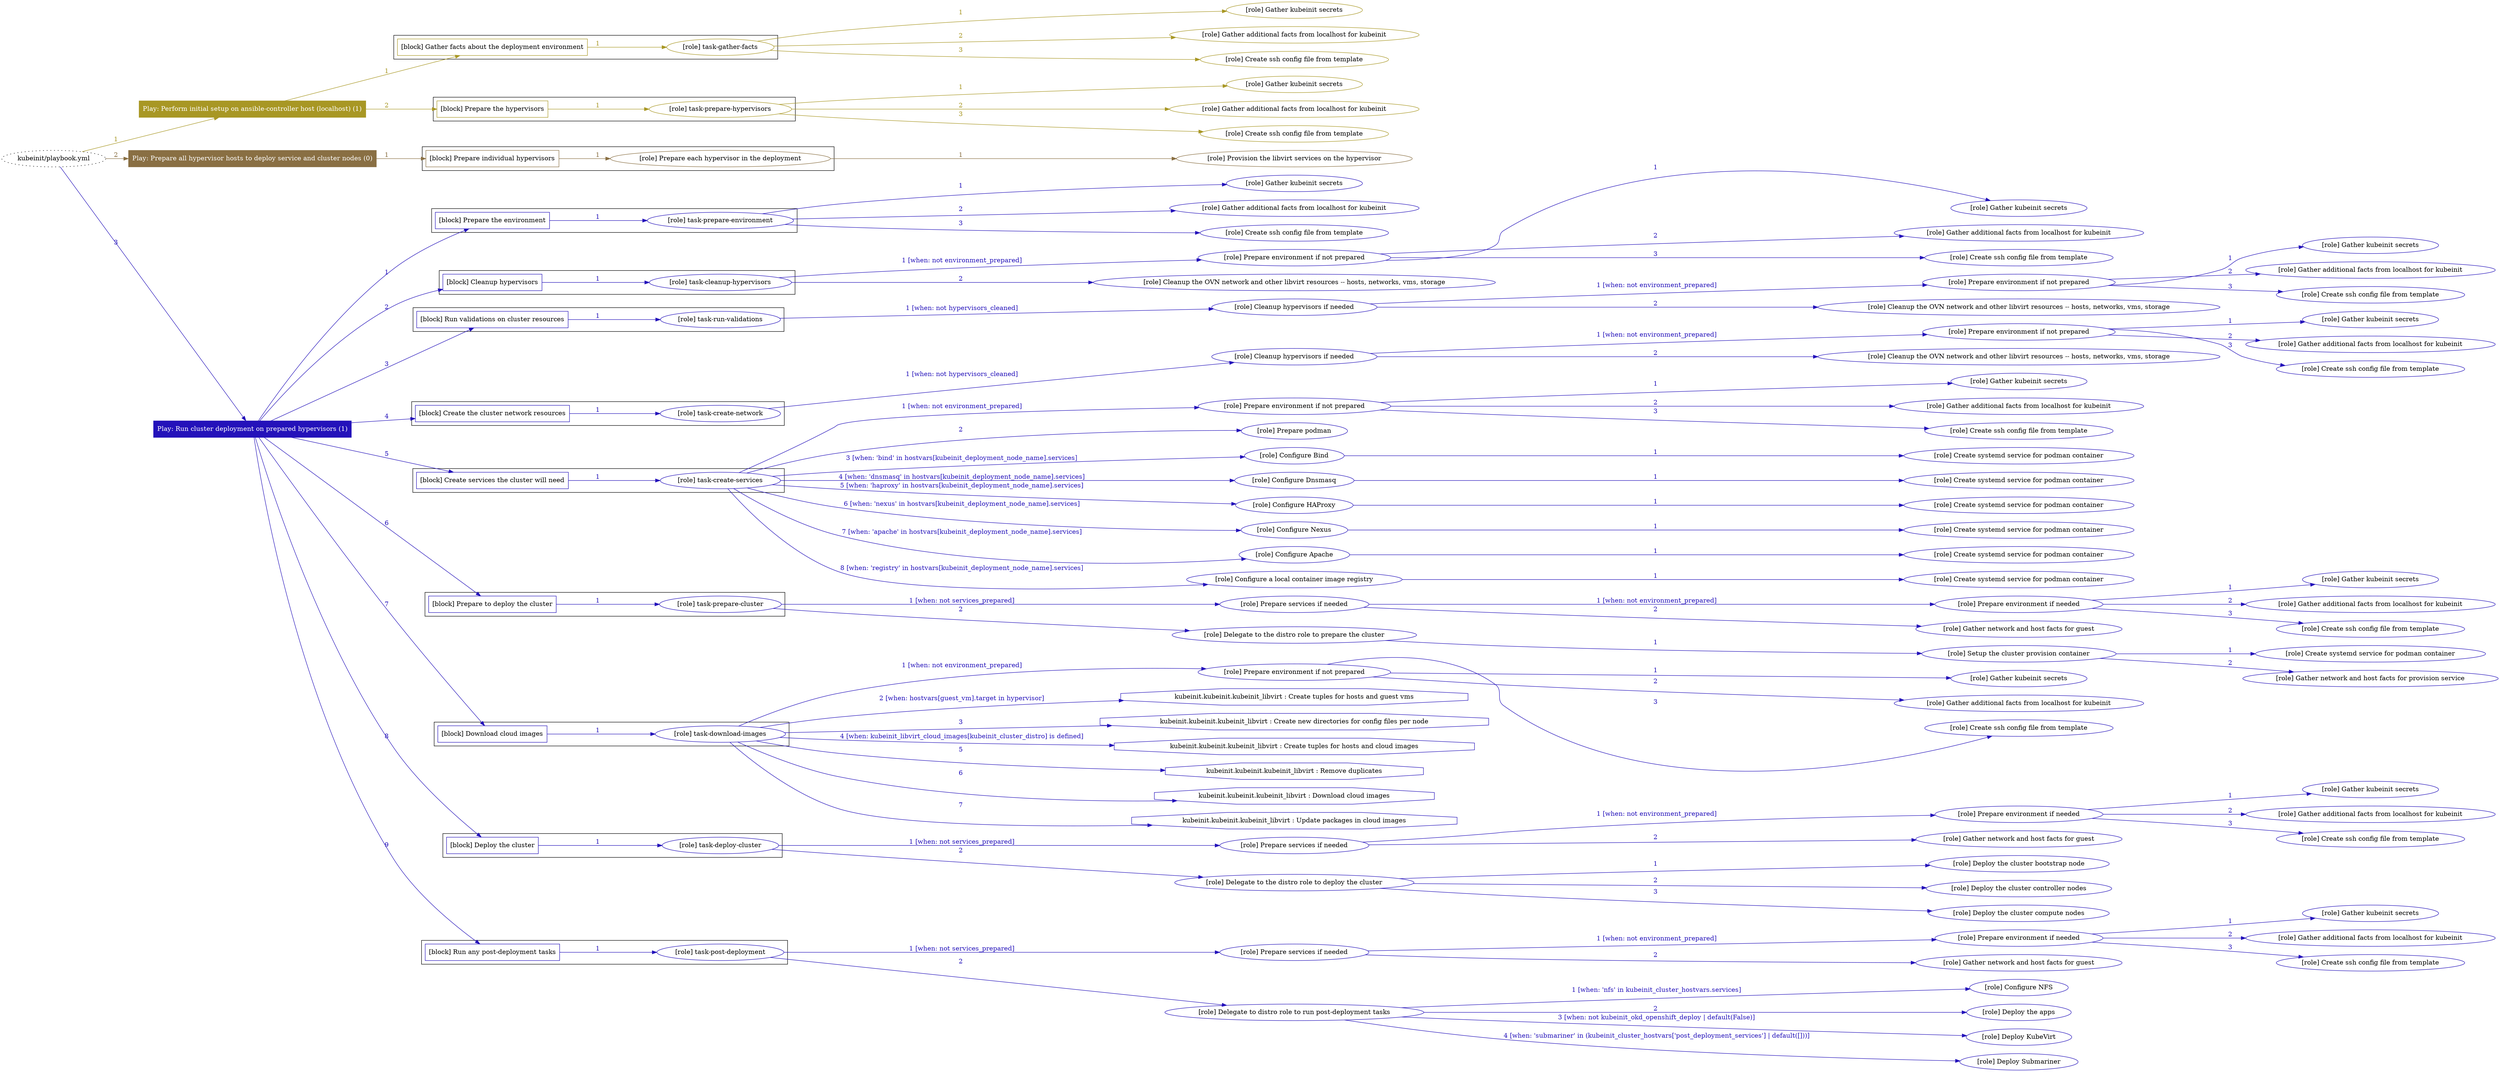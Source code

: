 digraph {
	graph [concentrate=true ordering=in rankdir=LR ratio=fill]
	edge [esep=5 sep=10]
	"kubeinit/playbook.yml" [id=root_node style=dotted]
	play_117b6f13 [label="Play: Perform initial setup on ansible-controller host (localhost) (1)" color="#a89724" fontcolor="#ffffff" id=play_117b6f13 shape=box style=filled tooltip=localhost]
	"kubeinit/playbook.yml" -> play_117b6f13 [label="1 " color="#a89724" fontcolor="#a89724" id=edge_59e1c394 labeltooltip="1 " tooltip="1 "]
	subgraph "Gather kubeinit secrets" {
		role_72a4abe7 [label="[role] Gather kubeinit secrets" color="#a89724" id=role_72a4abe7 tooltip="Gather kubeinit secrets"]
	}
	subgraph "Gather additional facts from localhost for kubeinit" {
		role_0eef8d49 [label="[role] Gather additional facts from localhost for kubeinit" color="#a89724" id=role_0eef8d49 tooltip="Gather additional facts from localhost for kubeinit"]
	}
	subgraph "Create ssh config file from template" {
		role_c3a08945 [label="[role] Create ssh config file from template" color="#a89724" id=role_c3a08945 tooltip="Create ssh config file from template"]
	}
	subgraph "task-gather-facts" {
		role_193ed8f2 [label="[role] task-gather-facts" color="#a89724" id=role_193ed8f2 tooltip="task-gather-facts"]
		role_193ed8f2 -> role_72a4abe7 [label="1 " color="#a89724" fontcolor="#a89724" id=edge_52cf3c32 labeltooltip="1 " tooltip="1 "]
		role_193ed8f2 -> role_0eef8d49 [label="2 " color="#a89724" fontcolor="#a89724" id=edge_12f76389 labeltooltip="2 " tooltip="2 "]
		role_193ed8f2 -> role_c3a08945 [label="3 " color="#a89724" fontcolor="#a89724" id=edge_5d4c7b8d labeltooltip="3 " tooltip="3 "]
	}
	subgraph "Gather kubeinit secrets" {
		role_9b9547d0 [label="[role] Gather kubeinit secrets" color="#a89724" id=role_9b9547d0 tooltip="Gather kubeinit secrets"]
	}
	subgraph "Gather additional facts from localhost for kubeinit" {
		role_36001c9a [label="[role] Gather additional facts from localhost for kubeinit" color="#a89724" id=role_36001c9a tooltip="Gather additional facts from localhost for kubeinit"]
	}
	subgraph "Create ssh config file from template" {
		role_9c882b5c [label="[role] Create ssh config file from template" color="#a89724" id=role_9c882b5c tooltip="Create ssh config file from template"]
	}
	subgraph "task-prepare-hypervisors" {
		role_e86129c0 [label="[role] task-prepare-hypervisors" color="#a89724" id=role_e86129c0 tooltip="task-prepare-hypervisors"]
		role_e86129c0 -> role_9b9547d0 [label="1 " color="#a89724" fontcolor="#a89724" id=edge_fcffecdb labeltooltip="1 " tooltip="1 "]
		role_e86129c0 -> role_36001c9a [label="2 " color="#a89724" fontcolor="#a89724" id=edge_c96a6131 labeltooltip="2 " tooltip="2 "]
		role_e86129c0 -> role_9c882b5c [label="3 " color="#a89724" fontcolor="#a89724" id=edge_e2cb5fb5 labeltooltip="3 " tooltip="3 "]
	}
	subgraph "Play: Perform initial setup on ansible-controller host (localhost) (1)" {
		play_117b6f13 -> block_77ba53a0 [label=1 color="#a89724" fontcolor="#a89724" id=edge_96709bbe labeltooltip=1 tooltip=1]
		subgraph cluster_block_77ba53a0 {
			block_77ba53a0 [label="[block] Gather facts about the deployment environment" color="#a89724" id=block_77ba53a0 labeltooltip="Gather facts about the deployment environment" shape=box tooltip="Gather facts about the deployment environment"]
			block_77ba53a0 -> role_193ed8f2 [label="1 " color="#a89724" fontcolor="#a89724" id=edge_75362a6e labeltooltip="1 " tooltip="1 "]
		}
		play_117b6f13 -> block_d6a33915 [label=2 color="#a89724" fontcolor="#a89724" id=edge_c1206c28 labeltooltip=2 tooltip=2]
		subgraph cluster_block_d6a33915 {
			block_d6a33915 [label="[block] Prepare the hypervisors" color="#a89724" id=block_d6a33915 labeltooltip="Prepare the hypervisors" shape=box tooltip="Prepare the hypervisors"]
			block_d6a33915 -> role_e86129c0 [label="1 " color="#a89724" fontcolor="#a89724" id=edge_196ae481 labeltooltip="1 " tooltip="1 "]
		}
	}
	play_188a83be [label="Play: Prepare all hypervisor hosts to deploy service and cluster nodes (0)" color="#896f43" fontcolor="#ffffff" id=play_188a83be shape=box style=filled tooltip="Play: Prepare all hypervisor hosts to deploy service and cluster nodes (0)"]
	"kubeinit/playbook.yml" -> play_188a83be [label="2 " color="#896f43" fontcolor="#896f43" id=edge_c5820b79 labeltooltip="2 " tooltip="2 "]
	subgraph "Provision the libvirt services on the hypervisor" {
		role_7bfc62ef [label="[role] Provision the libvirt services on the hypervisor" color="#896f43" id=role_7bfc62ef tooltip="Provision the libvirt services on the hypervisor"]
	}
	subgraph "Prepare each hypervisor in the deployment" {
		role_f28d3957 [label="[role] Prepare each hypervisor in the deployment" color="#896f43" id=role_f28d3957 tooltip="Prepare each hypervisor in the deployment"]
		role_f28d3957 -> role_7bfc62ef [label="1 " color="#896f43" fontcolor="#896f43" id=edge_9a94aa93 labeltooltip="1 " tooltip="1 "]
	}
	subgraph "Play: Prepare all hypervisor hosts to deploy service and cluster nodes (0)" {
		play_188a83be -> block_4aba0f6a [label=1 color="#896f43" fontcolor="#896f43" id=edge_c3f05b84 labeltooltip=1 tooltip=1]
		subgraph cluster_block_4aba0f6a {
			block_4aba0f6a [label="[block] Prepare individual hypervisors" color="#896f43" id=block_4aba0f6a labeltooltip="Prepare individual hypervisors" shape=box tooltip="Prepare individual hypervisors"]
			block_4aba0f6a -> role_f28d3957 [label="1 " color="#896f43" fontcolor="#896f43" id=edge_8a6ac8ce labeltooltip="1 " tooltip="1 "]
		}
	}
	play_3d4e6bf1 [label="Play: Run cluster deployment on prepared hypervisors (1)" color="#2412ba" fontcolor="#ffffff" id=play_3d4e6bf1 shape=box style=filled tooltip=localhost]
	"kubeinit/playbook.yml" -> play_3d4e6bf1 [label="3 " color="#2412ba" fontcolor="#2412ba" id=edge_16b23b8d labeltooltip="3 " tooltip="3 "]
	subgraph "Gather kubeinit secrets" {
		role_3c2d9535 [label="[role] Gather kubeinit secrets" color="#2412ba" id=role_3c2d9535 tooltip="Gather kubeinit secrets"]
	}
	subgraph "Gather additional facts from localhost for kubeinit" {
		role_6bdf722a [label="[role] Gather additional facts from localhost for kubeinit" color="#2412ba" id=role_6bdf722a tooltip="Gather additional facts from localhost for kubeinit"]
	}
	subgraph "Create ssh config file from template" {
		role_2e9dcc2a [label="[role] Create ssh config file from template" color="#2412ba" id=role_2e9dcc2a tooltip="Create ssh config file from template"]
	}
	subgraph "task-prepare-environment" {
		role_f863cce1 [label="[role] task-prepare-environment" color="#2412ba" id=role_f863cce1 tooltip="task-prepare-environment"]
		role_f863cce1 -> role_3c2d9535 [label="1 " color="#2412ba" fontcolor="#2412ba" id=edge_5ebb6d6b labeltooltip="1 " tooltip="1 "]
		role_f863cce1 -> role_6bdf722a [label="2 " color="#2412ba" fontcolor="#2412ba" id=edge_47d8cbcf labeltooltip="2 " tooltip="2 "]
		role_f863cce1 -> role_2e9dcc2a [label="3 " color="#2412ba" fontcolor="#2412ba" id=edge_3a6d76c4 labeltooltip="3 " tooltip="3 "]
	}
	subgraph "Gather kubeinit secrets" {
		role_3ce2998d [label="[role] Gather kubeinit secrets" color="#2412ba" id=role_3ce2998d tooltip="Gather kubeinit secrets"]
	}
	subgraph "Gather additional facts from localhost for kubeinit" {
		role_533b8cc8 [label="[role] Gather additional facts from localhost for kubeinit" color="#2412ba" id=role_533b8cc8 tooltip="Gather additional facts from localhost for kubeinit"]
	}
	subgraph "Create ssh config file from template" {
		role_36a1a7fe [label="[role] Create ssh config file from template" color="#2412ba" id=role_36a1a7fe tooltip="Create ssh config file from template"]
	}
	subgraph "Prepare environment if not prepared" {
		role_be498f42 [label="[role] Prepare environment if not prepared" color="#2412ba" id=role_be498f42 tooltip="Prepare environment if not prepared"]
		role_be498f42 -> role_3ce2998d [label="1 " color="#2412ba" fontcolor="#2412ba" id=edge_aef31c5c labeltooltip="1 " tooltip="1 "]
		role_be498f42 -> role_533b8cc8 [label="2 " color="#2412ba" fontcolor="#2412ba" id=edge_8f9d0e4c labeltooltip="2 " tooltip="2 "]
		role_be498f42 -> role_36a1a7fe [label="3 " color="#2412ba" fontcolor="#2412ba" id=edge_7dc96e69 labeltooltip="3 " tooltip="3 "]
	}
	subgraph "Cleanup the OVN network and other libvirt resources -- hosts, networks, vms, storage" {
		role_32299379 [label="[role] Cleanup the OVN network and other libvirt resources -- hosts, networks, vms, storage" color="#2412ba" id=role_32299379 tooltip="Cleanup the OVN network and other libvirt resources -- hosts, networks, vms, storage"]
	}
	subgraph "task-cleanup-hypervisors" {
		role_4efcf1b4 [label="[role] task-cleanup-hypervisors" color="#2412ba" id=role_4efcf1b4 tooltip="task-cleanup-hypervisors"]
		role_4efcf1b4 -> role_be498f42 [label="1 [when: not environment_prepared]" color="#2412ba" fontcolor="#2412ba" id=edge_50df4764 labeltooltip="1 [when: not environment_prepared]" tooltip="1 [when: not environment_prepared]"]
		role_4efcf1b4 -> role_32299379 [label="2 " color="#2412ba" fontcolor="#2412ba" id=edge_ee43ed25 labeltooltip="2 " tooltip="2 "]
	}
	subgraph "Gather kubeinit secrets" {
		role_0d71dee7 [label="[role] Gather kubeinit secrets" color="#2412ba" id=role_0d71dee7 tooltip="Gather kubeinit secrets"]
	}
	subgraph "Gather additional facts from localhost for kubeinit" {
		role_4d0234fe [label="[role] Gather additional facts from localhost for kubeinit" color="#2412ba" id=role_4d0234fe tooltip="Gather additional facts from localhost for kubeinit"]
	}
	subgraph "Create ssh config file from template" {
		role_c2b568d2 [label="[role] Create ssh config file from template" color="#2412ba" id=role_c2b568d2 tooltip="Create ssh config file from template"]
	}
	subgraph "Prepare environment if not prepared" {
		role_78f68c68 [label="[role] Prepare environment if not prepared" color="#2412ba" id=role_78f68c68 tooltip="Prepare environment if not prepared"]
		role_78f68c68 -> role_0d71dee7 [label="1 " color="#2412ba" fontcolor="#2412ba" id=edge_d0f02b18 labeltooltip="1 " tooltip="1 "]
		role_78f68c68 -> role_4d0234fe [label="2 " color="#2412ba" fontcolor="#2412ba" id=edge_f27338f0 labeltooltip="2 " tooltip="2 "]
		role_78f68c68 -> role_c2b568d2 [label="3 " color="#2412ba" fontcolor="#2412ba" id=edge_9cb2507b labeltooltip="3 " tooltip="3 "]
	}
	subgraph "Cleanup the OVN network and other libvirt resources -- hosts, networks, vms, storage" {
		role_3a2d87be [label="[role] Cleanup the OVN network and other libvirt resources -- hosts, networks, vms, storage" color="#2412ba" id=role_3a2d87be tooltip="Cleanup the OVN network and other libvirt resources -- hosts, networks, vms, storage"]
	}
	subgraph "Cleanup hypervisors if needed" {
		role_4af92887 [label="[role] Cleanup hypervisors if needed" color="#2412ba" id=role_4af92887 tooltip="Cleanup hypervisors if needed"]
		role_4af92887 -> role_78f68c68 [label="1 [when: not environment_prepared]" color="#2412ba" fontcolor="#2412ba" id=edge_3173bbc7 labeltooltip="1 [when: not environment_prepared]" tooltip="1 [when: not environment_prepared]"]
		role_4af92887 -> role_3a2d87be [label="2 " color="#2412ba" fontcolor="#2412ba" id=edge_e84c8ee6 labeltooltip="2 " tooltip="2 "]
	}
	subgraph "task-run-validations" {
		role_567a0607 [label="[role] task-run-validations" color="#2412ba" id=role_567a0607 tooltip="task-run-validations"]
		role_567a0607 -> role_4af92887 [label="1 [when: not hypervisors_cleaned]" color="#2412ba" fontcolor="#2412ba" id=edge_7bb8d7ff labeltooltip="1 [when: not hypervisors_cleaned]" tooltip="1 [when: not hypervisors_cleaned]"]
	}
	subgraph "Gather kubeinit secrets" {
		role_315236f7 [label="[role] Gather kubeinit secrets" color="#2412ba" id=role_315236f7 tooltip="Gather kubeinit secrets"]
	}
	subgraph "Gather additional facts from localhost for kubeinit" {
		role_d152dece [label="[role] Gather additional facts from localhost for kubeinit" color="#2412ba" id=role_d152dece tooltip="Gather additional facts from localhost for kubeinit"]
	}
	subgraph "Create ssh config file from template" {
		role_ab2210b8 [label="[role] Create ssh config file from template" color="#2412ba" id=role_ab2210b8 tooltip="Create ssh config file from template"]
	}
	subgraph "Prepare environment if not prepared" {
		role_258f02f4 [label="[role] Prepare environment if not prepared" color="#2412ba" id=role_258f02f4 tooltip="Prepare environment if not prepared"]
		role_258f02f4 -> role_315236f7 [label="1 " color="#2412ba" fontcolor="#2412ba" id=edge_2a886b36 labeltooltip="1 " tooltip="1 "]
		role_258f02f4 -> role_d152dece [label="2 " color="#2412ba" fontcolor="#2412ba" id=edge_262e542f labeltooltip="2 " tooltip="2 "]
		role_258f02f4 -> role_ab2210b8 [label="3 " color="#2412ba" fontcolor="#2412ba" id=edge_4638bc98 labeltooltip="3 " tooltip="3 "]
	}
	subgraph "Cleanup the OVN network and other libvirt resources -- hosts, networks, vms, storage" {
		role_6568e9c3 [label="[role] Cleanup the OVN network and other libvirt resources -- hosts, networks, vms, storage" color="#2412ba" id=role_6568e9c3 tooltip="Cleanup the OVN network and other libvirt resources -- hosts, networks, vms, storage"]
	}
	subgraph "Cleanup hypervisors if needed" {
		role_f9334e76 [label="[role] Cleanup hypervisors if needed" color="#2412ba" id=role_f9334e76 tooltip="Cleanup hypervisors if needed"]
		role_f9334e76 -> role_258f02f4 [label="1 [when: not environment_prepared]" color="#2412ba" fontcolor="#2412ba" id=edge_a79e5928 labeltooltip="1 [when: not environment_prepared]" tooltip="1 [when: not environment_prepared]"]
		role_f9334e76 -> role_6568e9c3 [label="2 " color="#2412ba" fontcolor="#2412ba" id=edge_bd3cafab labeltooltip="2 " tooltip="2 "]
	}
	subgraph "task-create-network" {
		role_b970acd2 [label="[role] task-create-network" color="#2412ba" id=role_b970acd2 tooltip="task-create-network"]
		role_b970acd2 -> role_f9334e76 [label="1 [when: not hypervisors_cleaned]" color="#2412ba" fontcolor="#2412ba" id=edge_01242f45 labeltooltip="1 [when: not hypervisors_cleaned]" tooltip="1 [when: not hypervisors_cleaned]"]
	}
	subgraph "Gather kubeinit secrets" {
		role_3f1d781f [label="[role] Gather kubeinit secrets" color="#2412ba" id=role_3f1d781f tooltip="Gather kubeinit secrets"]
	}
	subgraph "Gather additional facts from localhost for kubeinit" {
		role_51310d9f [label="[role] Gather additional facts from localhost for kubeinit" color="#2412ba" id=role_51310d9f tooltip="Gather additional facts from localhost for kubeinit"]
	}
	subgraph "Create ssh config file from template" {
		role_80473a1c [label="[role] Create ssh config file from template" color="#2412ba" id=role_80473a1c tooltip="Create ssh config file from template"]
	}
	subgraph "Prepare environment if not prepared" {
		role_6f3be08f [label="[role] Prepare environment if not prepared" color="#2412ba" id=role_6f3be08f tooltip="Prepare environment if not prepared"]
		role_6f3be08f -> role_3f1d781f [label="1 " color="#2412ba" fontcolor="#2412ba" id=edge_f98ab459 labeltooltip="1 " tooltip="1 "]
		role_6f3be08f -> role_51310d9f [label="2 " color="#2412ba" fontcolor="#2412ba" id=edge_f55dfb00 labeltooltip="2 " tooltip="2 "]
		role_6f3be08f -> role_80473a1c [label="3 " color="#2412ba" fontcolor="#2412ba" id=edge_cfbf31aa labeltooltip="3 " tooltip="3 "]
	}
	subgraph "Prepare podman" {
		role_0cc89a6e [label="[role] Prepare podman" color="#2412ba" id=role_0cc89a6e tooltip="Prepare podman"]
	}
	subgraph "Create systemd service for podman container" {
		role_bbe75002 [label="[role] Create systemd service for podman container" color="#2412ba" id=role_bbe75002 tooltip="Create systemd service for podman container"]
	}
	subgraph "Configure Bind" {
		role_f318defd [label="[role] Configure Bind" color="#2412ba" id=role_f318defd tooltip="Configure Bind"]
		role_f318defd -> role_bbe75002 [label="1 " color="#2412ba" fontcolor="#2412ba" id=edge_f1f0034e labeltooltip="1 " tooltip="1 "]
	}
	subgraph "Create systemd service for podman container" {
		role_f328cc0d [label="[role] Create systemd service for podman container" color="#2412ba" id=role_f328cc0d tooltip="Create systemd service for podman container"]
	}
	subgraph "Configure Dnsmasq" {
		role_0c2e80d5 [label="[role] Configure Dnsmasq" color="#2412ba" id=role_0c2e80d5 tooltip="Configure Dnsmasq"]
		role_0c2e80d5 -> role_f328cc0d [label="1 " color="#2412ba" fontcolor="#2412ba" id=edge_fffa5ca3 labeltooltip="1 " tooltip="1 "]
	}
	subgraph "Create systemd service for podman container" {
		role_2f0d2d9b [label="[role] Create systemd service for podman container" color="#2412ba" id=role_2f0d2d9b tooltip="Create systemd service for podman container"]
	}
	subgraph "Configure HAProxy" {
		role_286cdddc [label="[role] Configure HAProxy" color="#2412ba" id=role_286cdddc tooltip="Configure HAProxy"]
		role_286cdddc -> role_2f0d2d9b [label="1 " color="#2412ba" fontcolor="#2412ba" id=edge_f5fd7ca6 labeltooltip="1 " tooltip="1 "]
	}
	subgraph "Create systemd service for podman container" {
		role_ee4df492 [label="[role] Create systemd service for podman container" color="#2412ba" id=role_ee4df492 tooltip="Create systemd service for podman container"]
	}
	subgraph "Configure Nexus" {
		role_6b2e594a [label="[role] Configure Nexus" color="#2412ba" id=role_6b2e594a tooltip="Configure Nexus"]
		role_6b2e594a -> role_ee4df492 [label="1 " color="#2412ba" fontcolor="#2412ba" id=edge_c2e6a76b labeltooltip="1 " tooltip="1 "]
	}
	subgraph "Create systemd service for podman container" {
		role_e19c8f06 [label="[role] Create systemd service for podman container" color="#2412ba" id=role_e19c8f06 tooltip="Create systemd service for podman container"]
	}
	subgraph "Configure Apache" {
		role_5caca178 [label="[role] Configure Apache" color="#2412ba" id=role_5caca178 tooltip="Configure Apache"]
		role_5caca178 -> role_e19c8f06 [label="1 " color="#2412ba" fontcolor="#2412ba" id=edge_e66d3c55 labeltooltip="1 " tooltip="1 "]
	}
	subgraph "Create systemd service for podman container" {
		role_eb755acd [label="[role] Create systemd service for podman container" color="#2412ba" id=role_eb755acd tooltip="Create systemd service for podman container"]
	}
	subgraph "Configure a local container image registry" {
		role_acf09706 [label="[role] Configure a local container image registry" color="#2412ba" id=role_acf09706 tooltip="Configure a local container image registry"]
		role_acf09706 -> role_eb755acd [label="1 " color="#2412ba" fontcolor="#2412ba" id=edge_028d6aa4 labeltooltip="1 " tooltip="1 "]
	}
	subgraph "task-create-services" {
		role_bdca3257 [label="[role] task-create-services" color="#2412ba" id=role_bdca3257 tooltip="task-create-services"]
		role_bdca3257 -> role_6f3be08f [label="1 [when: not environment_prepared]" color="#2412ba" fontcolor="#2412ba" id=edge_7caf7785 labeltooltip="1 [when: not environment_prepared]" tooltip="1 [when: not environment_prepared]"]
		role_bdca3257 -> role_0cc89a6e [label="2 " color="#2412ba" fontcolor="#2412ba" id=edge_9120d561 labeltooltip="2 " tooltip="2 "]
		role_bdca3257 -> role_f318defd [label="3 [when: 'bind' in hostvars[kubeinit_deployment_node_name].services]" color="#2412ba" fontcolor="#2412ba" id=edge_238e9a2d labeltooltip="3 [when: 'bind' in hostvars[kubeinit_deployment_node_name].services]" tooltip="3 [when: 'bind' in hostvars[kubeinit_deployment_node_name].services]"]
		role_bdca3257 -> role_0c2e80d5 [label="4 [when: 'dnsmasq' in hostvars[kubeinit_deployment_node_name].services]" color="#2412ba" fontcolor="#2412ba" id=edge_cfe4ba33 labeltooltip="4 [when: 'dnsmasq' in hostvars[kubeinit_deployment_node_name].services]" tooltip="4 [when: 'dnsmasq' in hostvars[kubeinit_deployment_node_name].services]"]
		role_bdca3257 -> role_286cdddc [label="5 [when: 'haproxy' in hostvars[kubeinit_deployment_node_name].services]" color="#2412ba" fontcolor="#2412ba" id=edge_e297a376 labeltooltip="5 [when: 'haproxy' in hostvars[kubeinit_deployment_node_name].services]" tooltip="5 [when: 'haproxy' in hostvars[kubeinit_deployment_node_name].services]"]
		role_bdca3257 -> role_6b2e594a [label="6 [when: 'nexus' in hostvars[kubeinit_deployment_node_name].services]" color="#2412ba" fontcolor="#2412ba" id=edge_cf2546ef labeltooltip="6 [when: 'nexus' in hostvars[kubeinit_deployment_node_name].services]" tooltip="6 [when: 'nexus' in hostvars[kubeinit_deployment_node_name].services]"]
		role_bdca3257 -> role_5caca178 [label="7 [when: 'apache' in hostvars[kubeinit_deployment_node_name].services]" color="#2412ba" fontcolor="#2412ba" id=edge_45b92bf3 labeltooltip="7 [when: 'apache' in hostvars[kubeinit_deployment_node_name].services]" tooltip="7 [when: 'apache' in hostvars[kubeinit_deployment_node_name].services]"]
		role_bdca3257 -> role_acf09706 [label="8 [when: 'registry' in hostvars[kubeinit_deployment_node_name].services]" color="#2412ba" fontcolor="#2412ba" id=edge_a16a7075 labeltooltip="8 [when: 'registry' in hostvars[kubeinit_deployment_node_name].services]" tooltip="8 [when: 'registry' in hostvars[kubeinit_deployment_node_name].services]"]
	}
	subgraph "Gather kubeinit secrets" {
		role_69ead52e [label="[role] Gather kubeinit secrets" color="#2412ba" id=role_69ead52e tooltip="Gather kubeinit secrets"]
	}
	subgraph "Gather additional facts from localhost for kubeinit" {
		role_1e20b525 [label="[role] Gather additional facts from localhost for kubeinit" color="#2412ba" id=role_1e20b525 tooltip="Gather additional facts from localhost for kubeinit"]
	}
	subgraph "Create ssh config file from template" {
		role_9e608d4e [label="[role] Create ssh config file from template" color="#2412ba" id=role_9e608d4e tooltip="Create ssh config file from template"]
	}
	subgraph "Prepare environment if needed" {
		role_b9cba163 [label="[role] Prepare environment if needed" color="#2412ba" id=role_b9cba163 tooltip="Prepare environment if needed"]
		role_b9cba163 -> role_69ead52e [label="1 " color="#2412ba" fontcolor="#2412ba" id=edge_43d976ac labeltooltip="1 " tooltip="1 "]
		role_b9cba163 -> role_1e20b525 [label="2 " color="#2412ba" fontcolor="#2412ba" id=edge_b34da081 labeltooltip="2 " tooltip="2 "]
		role_b9cba163 -> role_9e608d4e [label="3 " color="#2412ba" fontcolor="#2412ba" id=edge_74b0712b labeltooltip="3 " tooltip="3 "]
	}
	subgraph "Gather network and host facts for guest" {
		role_8807c141 [label="[role] Gather network and host facts for guest" color="#2412ba" id=role_8807c141 tooltip="Gather network and host facts for guest"]
	}
	subgraph "Prepare services if needed" {
		role_9f0d2960 [label="[role] Prepare services if needed" color="#2412ba" id=role_9f0d2960 tooltip="Prepare services if needed"]
		role_9f0d2960 -> role_b9cba163 [label="1 [when: not environment_prepared]" color="#2412ba" fontcolor="#2412ba" id=edge_eb9e7fa9 labeltooltip="1 [when: not environment_prepared]" tooltip="1 [when: not environment_prepared]"]
		role_9f0d2960 -> role_8807c141 [label="2 " color="#2412ba" fontcolor="#2412ba" id=edge_33a99bd5 labeltooltip="2 " tooltip="2 "]
	}
	subgraph "Create systemd service for podman container" {
		role_eb727cce [label="[role] Create systemd service for podman container" color="#2412ba" id=role_eb727cce tooltip="Create systemd service for podman container"]
	}
	subgraph "Gather network and host facts for provision service" {
		role_7ca437e0 [label="[role] Gather network and host facts for provision service" color="#2412ba" id=role_7ca437e0 tooltip="Gather network and host facts for provision service"]
	}
	subgraph "Setup the cluster provision container" {
		role_b3716a31 [label="[role] Setup the cluster provision container" color="#2412ba" id=role_b3716a31 tooltip="Setup the cluster provision container"]
		role_b3716a31 -> role_eb727cce [label="1 " color="#2412ba" fontcolor="#2412ba" id=edge_a39614e3 labeltooltip="1 " tooltip="1 "]
		role_b3716a31 -> role_7ca437e0 [label="2 " color="#2412ba" fontcolor="#2412ba" id=edge_b861cfaa labeltooltip="2 " tooltip="2 "]
	}
	subgraph "Delegate to the distro role to prepare the cluster" {
		role_27a3198d [label="[role] Delegate to the distro role to prepare the cluster" color="#2412ba" id=role_27a3198d tooltip="Delegate to the distro role to prepare the cluster"]
		role_27a3198d -> role_b3716a31 [label="1 " color="#2412ba" fontcolor="#2412ba" id=edge_9e91244d labeltooltip="1 " tooltip="1 "]
	}
	subgraph "task-prepare-cluster" {
		role_e265e465 [label="[role] task-prepare-cluster" color="#2412ba" id=role_e265e465 tooltip="task-prepare-cluster"]
		role_e265e465 -> role_9f0d2960 [label="1 [when: not services_prepared]" color="#2412ba" fontcolor="#2412ba" id=edge_08d5723e labeltooltip="1 [when: not services_prepared]" tooltip="1 [when: not services_prepared]"]
		role_e265e465 -> role_27a3198d [label="2 " color="#2412ba" fontcolor="#2412ba" id=edge_7a52474f labeltooltip="2 " tooltip="2 "]
	}
	subgraph "Gather kubeinit secrets" {
		role_1f69428d [label="[role] Gather kubeinit secrets" color="#2412ba" id=role_1f69428d tooltip="Gather kubeinit secrets"]
	}
	subgraph "Gather additional facts from localhost for kubeinit" {
		role_a56c9c31 [label="[role] Gather additional facts from localhost for kubeinit" color="#2412ba" id=role_a56c9c31 tooltip="Gather additional facts from localhost for kubeinit"]
	}
	subgraph "Create ssh config file from template" {
		role_c849eda0 [label="[role] Create ssh config file from template" color="#2412ba" id=role_c849eda0 tooltip="Create ssh config file from template"]
	}
	subgraph "Prepare environment if not prepared" {
		role_f7fa8ee8 [label="[role] Prepare environment if not prepared" color="#2412ba" id=role_f7fa8ee8 tooltip="Prepare environment if not prepared"]
		role_f7fa8ee8 -> role_1f69428d [label="1 " color="#2412ba" fontcolor="#2412ba" id=edge_d2f0f613 labeltooltip="1 " tooltip="1 "]
		role_f7fa8ee8 -> role_a56c9c31 [label="2 " color="#2412ba" fontcolor="#2412ba" id=edge_e512f6d3 labeltooltip="2 " tooltip="2 "]
		role_f7fa8ee8 -> role_c849eda0 [label="3 " color="#2412ba" fontcolor="#2412ba" id=edge_816013c7 labeltooltip="3 " tooltip="3 "]
	}
	subgraph "task-download-images" {
		role_c5d4a9d8 [label="[role] task-download-images" color="#2412ba" id=role_c5d4a9d8 tooltip="task-download-images"]
		role_c5d4a9d8 -> role_f7fa8ee8 [label="1 [when: not environment_prepared]" color="#2412ba" fontcolor="#2412ba" id=edge_4fe8d306 labeltooltip="1 [when: not environment_prepared]" tooltip="1 [when: not environment_prepared]"]
		task_b8ed1d08 [label="kubeinit.kubeinit.kubeinit_libvirt : Create tuples for hosts and guest vms" color="#2412ba" id=task_b8ed1d08 shape=octagon tooltip="kubeinit.kubeinit.kubeinit_libvirt : Create tuples for hosts and guest vms"]
		role_c5d4a9d8 -> task_b8ed1d08 [label="2 [when: hostvars[guest_vm].target in hypervisor]" color="#2412ba" fontcolor="#2412ba" id=edge_1b32f48a labeltooltip="2 [when: hostvars[guest_vm].target in hypervisor]" tooltip="2 [when: hostvars[guest_vm].target in hypervisor]"]
		task_e22f8ba2 [label="kubeinit.kubeinit.kubeinit_libvirt : Create new directories for config files per node" color="#2412ba" id=task_e22f8ba2 shape=octagon tooltip="kubeinit.kubeinit.kubeinit_libvirt : Create new directories for config files per node"]
		role_c5d4a9d8 -> task_e22f8ba2 [label="3 " color="#2412ba" fontcolor="#2412ba" id=edge_2b9cf65e labeltooltip="3 " tooltip="3 "]
		task_ba594155 [label="kubeinit.kubeinit.kubeinit_libvirt : Create tuples for hosts and cloud images" color="#2412ba" id=task_ba594155 shape=octagon tooltip="kubeinit.kubeinit.kubeinit_libvirt : Create tuples for hosts and cloud images"]
		role_c5d4a9d8 -> task_ba594155 [label="4 [when: kubeinit_libvirt_cloud_images[kubeinit_cluster_distro] is defined]" color="#2412ba" fontcolor="#2412ba" id=edge_54866e53 labeltooltip="4 [when: kubeinit_libvirt_cloud_images[kubeinit_cluster_distro] is defined]" tooltip="4 [when: kubeinit_libvirt_cloud_images[kubeinit_cluster_distro] is defined]"]
		task_8bfd2485 [label="kubeinit.kubeinit.kubeinit_libvirt : Remove duplicates" color="#2412ba" id=task_8bfd2485 shape=octagon tooltip="kubeinit.kubeinit.kubeinit_libvirt : Remove duplicates"]
		role_c5d4a9d8 -> task_8bfd2485 [label="5 " color="#2412ba" fontcolor="#2412ba" id=edge_5158016e labeltooltip="5 " tooltip="5 "]
		task_cde44c13 [label="kubeinit.kubeinit.kubeinit_libvirt : Download cloud images" color="#2412ba" id=task_cde44c13 shape=octagon tooltip="kubeinit.kubeinit.kubeinit_libvirt : Download cloud images"]
		role_c5d4a9d8 -> task_cde44c13 [label="6 " color="#2412ba" fontcolor="#2412ba" id=edge_6a79350f labeltooltip="6 " tooltip="6 "]
		task_65cb9fa8 [label="kubeinit.kubeinit.kubeinit_libvirt : Update packages in cloud images" color="#2412ba" id=task_65cb9fa8 shape=octagon tooltip="kubeinit.kubeinit.kubeinit_libvirt : Update packages in cloud images"]
		role_c5d4a9d8 -> task_65cb9fa8 [label="7 " color="#2412ba" fontcolor="#2412ba" id=edge_267c711f labeltooltip="7 " tooltip="7 "]
	}
	subgraph "Gather kubeinit secrets" {
		role_bd8182a1 [label="[role] Gather kubeinit secrets" color="#2412ba" id=role_bd8182a1 tooltip="Gather kubeinit secrets"]
	}
	subgraph "Gather additional facts from localhost for kubeinit" {
		role_8c1606e5 [label="[role] Gather additional facts from localhost for kubeinit" color="#2412ba" id=role_8c1606e5 tooltip="Gather additional facts from localhost for kubeinit"]
	}
	subgraph "Create ssh config file from template" {
		role_a08a0e9a [label="[role] Create ssh config file from template" color="#2412ba" id=role_a08a0e9a tooltip="Create ssh config file from template"]
	}
	subgraph "Prepare environment if needed" {
		role_d7df4576 [label="[role] Prepare environment if needed" color="#2412ba" id=role_d7df4576 tooltip="Prepare environment if needed"]
		role_d7df4576 -> role_bd8182a1 [label="1 " color="#2412ba" fontcolor="#2412ba" id=edge_b59a966b labeltooltip="1 " tooltip="1 "]
		role_d7df4576 -> role_8c1606e5 [label="2 " color="#2412ba" fontcolor="#2412ba" id=edge_142f91ea labeltooltip="2 " tooltip="2 "]
		role_d7df4576 -> role_a08a0e9a [label="3 " color="#2412ba" fontcolor="#2412ba" id=edge_292a930f labeltooltip="3 " tooltip="3 "]
	}
	subgraph "Gather network and host facts for guest" {
		role_7ef7ce15 [label="[role] Gather network and host facts for guest" color="#2412ba" id=role_7ef7ce15 tooltip="Gather network and host facts for guest"]
	}
	subgraph "Prepare services if needed" {
		role_04b5ee02 [label="[role] Prepare services if needed" color="#2412ba" id=role_04b5ee02 tooltip="Prepare services if needed"]
		role_04b5ee02 -> role_d7df4576 [label="1 [when: not environment_prepared]" color="#2412ba" fontcolor="#2412ba" id=edge_1fddd3e6 labeltooltip="1 [when: not environment_prepared]" tooltip="1 [when: not environment_prepared]"]
		role_04b5ee02 -> role_7ef7ce15 [label="2 " color="#2412ba" fontcolor="#2412ba" id=edge_fbbe5e3c labeltooltip="2 " tooltip="2 "]
	}
	subgraph "Deploy the cluster bootstrap node" {
		role_664369d7 [label="[role] Deploy the cluster bootstrap node" color="#2412ba" id=role_664369d7 tooltip="Deploy the cluster bootstrap node"]
	}
	subgraph "Deploy the cluster controller nodes" {
		role_c67de9bc [label="[role] Deploy the cluster controller nodes" color="#2412ba" id=role_c67de9bc tooltip="Deploy the cluster controller nodes"]
	}
	subgraph "Deploy the cluster compute nodes" {
		role_c4ff64e6 [label="[role] Deploy the cluster compute nodes" color="#2412ba" id=role_c4ff64e6 tooltip="Deploy the cluster compute nodes"]
	}
	subgraph "Delegate to the distro role to deploy the cluster" {
		role_82aa1363 [label="[role] Delegate to the distro role to deploy the cluster" color="#2412ba" id=role_82aa1363 tooltip="Delegate to the distro role to deploy the cluster"]
		role_82aa1363 -> role_664369d7 [label="1 " color="#2412ba" fontcolor="#2412ba" id=edge_72f51709 labeltooltip="1 " tooltip="1 "]
		role_82aa1363 -> role_c67de9bc [label="2 " color="#2412ba" fontcolor="#2412ba" id=edge_f537dd86 labeltooltip="2 " tooltip="2 "]
		role_82aa1363 -> role_c4ff64e6 [label="3 " color="#2412ba" fontcolor="#2412ba" id=edge_51258500 labeltooltip="3 " tooltip="3 "]
	}
	subgraph "task-deploy-cluster" {
		role_7e9d1a52 [label="[role] task-deploy-cluster" color="#2412ba" id=role_7e9d1a52 tooltip="task-deploy-cluster"]
		role_7e9d1a52 -> role_04b5ee02 [label="1 [when: not services_prepared]" color="#2412ba" fontcolor="#2412ba" id=edge_6c95f479 labeltooltip="1 [when: not services_prepared]" tooltip="1 [when: not services_prepared]"]
		role_7e9d1a52 -> role_82aa1363 [label="2 " color="#2412ba" fontcolor="#2412ba" id=edge_8839c59a labeltooltip="2 " tooltip="2 "]
	}
	subgraph "Gather kubeinit secrets" {
		role_8651598e [label="[role] Gather kubeinit secrets" color="#2412ba" id=role_8651598e tooltip="Gather kubeinit secrets"]
	}
	subgraph "Gather additional facts from localhost for kubeinit" {
		role_7875cc71 [label="[role] Gather additional facts from localhost for kubeinit" color="#2412ba" id=role_7875cc71 tooltip="Gather additional facts from localhost for kubeinit"]
	}
	subgraph "Create ssh config file from template" {
		role_70a3d40e [label="[role] Create ssh config file from template" color="#2412ba" id=role_70a3d40e tooltip="Create ssh config file from template"]
	}
	subgraph "Prepare environment if needed" {
		role_3f8e49f8 [label="[role] Prepare environment if needed" color="#2412ba" id=role_3f8e49f8 tooltip="Prepare environment if needed"]
		role_3f8e49f8 -> role_8651598e [label="1 " color="#2412ba" fontcolor="#2412ba" id=edge_12a9085b labeltooltip="1 " tooltip="1 "]
		role_3f8e49f8 -> role_7875cc71 [label="2 " color="#2412ba" fontcolor="#2412ba" id=edge_4c35640e labeltooltip="2 " tooltip="2 "]
		role_3f8e49f8 -> role_70a3d40e [label="3 " color="#2412ba" fontcolor="#2412ba" id=edge_a2ac1682 labeltooltip="3 " tooltip="3 "]
	}
	subgraph "Gather network and host facts for guest" {
		role_03361079 [label="[role] Gather network and host facts for guest" color="#2412ba" id=role_03361079 tooltip="Gather network and host facts for guest"]
	}
	subgraph "Prepare services if needed" {
		role_ee98b6ea [label="[role] Prepare services if needed" color="#2412ba" id=role_ee98b6ea tooltip="Prepare services if needed"]
		role_ee98b6ea -> role_3f8e49f8 [label="1 [when: not environment_prepared]" color="#2412ba" fontcolor="#2412ba" id=edge_cc06b971 labeltooltip="1 [when: not environment_prepared]" tooltip="1 [when: not environment_prepared]"]
		role_ee98b6ea -> role_03361079 [label="2 " color="#2412ba" fontcolor="#2412ba" id=edge_8c36c510 labeltooltip="2 " tooltip="2 "]
	}
	subgraph "Configure NFS" {
		role_d8695598 [label="[role] Configure NFS" color="#2412ba" id=role_d8695598 tooltip="Configure NFS"]
	}
	subgraph "Deploy the apps" {
		role_2fe26a79 [label="[role] Deploy the apps" color="#2412ba" id=role_2fe26a79 tooltip="Deploy the apps"]
	}
	subgraph "Deploy KubeVirt" {
		role_45a2a730 [label="[role] Deploy KubeVirt" color="#2412ba" id=role_45a2a730 tooltip="Deploy KubeVirt"]
	}
	subgraph "Deploy Submariner" {
		role_910d9661 [label="[role] Deploy Submariner" color="#2412ba" id=role_910d9661 tooltip="Deploy Submariner"]
	}
	subgraph "Delegate to distro role to run post-deployment tasks" {
		role_70e3705b [label="[role] Delegate to distro role to run post-deployment tasks" color="#2412ba" id=role_70e3705b tooltip="Delegate to distro role to run post-deployment tasks"]
		role_70e3705b -> role_d8695598 [label="1 [when: 'nfs' in kubeinit_cluster_hostvars.services]" color="#2412ba" fontcolor="#2412ba" id=edge_34369afc labeltooltip="1 [when: 'nfs' in kubeinit_cluster_hostvars.services]" tooltip="1 [when: 'nfs' in kubeinit_cluster_hostvars.services]"]
		role_70e3705b -> role_2fe26a79 [label="2 " color="#2412ba" fontcolor="#2412ba" id=edge_3962b361 labeltooltip="2 " tooltip="2 "]
		role_70e3705b -> role_45a2a730 [label="3 [when: not kubeinit_okd_openshift_deploy | default(False)]" color="#2412ba" fontcolor="#2412ba" id=edge_ea9122b2 labeltooltip="3 [when: not kubeinit_okd_openshift_deploy | default(False)]" tooltip="3 [when: not kubeinit_okd_openshift_deploy | default(False)]"]
		role_70e3705b -> role_910d9661 [label="4 [when: 'submariner' in (kubeinit_cluster_hostvars['post_deployment_services'] | default([]))]" color="#2412ba" fontcolor="#2412ba" id=edge_305b6560 labeltooltip="4 [when: 'submariner' in (kubeinit_cluster_hostvars['post_deployment_services'] | default([]))]" tooltip="4 [when: 'submariner' in (kubeinit_cluster_hostvars['post_deployment_services'] | default([]))]"]
	}
	subgraph "task-post-deployment" {
		role_afd196bb [label="[role] task-post-deployment" color="#2412ba" id=role_afd196bb tooltip="task-post-deployment"]
		role_afd196bb -> role_ee98b6ea [label="1 [when: not services_prepared]" color="#2412ba" fontcolor="#2412ba" id=edge_89e97a57 labeltooltip="1 [when: not services_prepared]" tooltip="1 [when: not services_prepared]"]
		role_afd196bb -> role_70e3705b [label="2 " color="#2412ba" fontcolor="#2412ba" id=edge_63b5748b labeltooltip="2 " tooltip="2 "]
	}
	subgraph "Play: Run cluster deployment on prepared hypervisors (1)" {
		play_3d4e6bf1 -> block_4d56173d [label=1 color="#2412ba" fontcolor="#2412ba" id=edge_2a41be78 labeltooltip=1 tooltip=1]
		subgraph cluster_block_4d56173d {
			block_4d56173d [label="[block] Prepare the environment" color="#2412ba" id=block_4d56173d labeltooltip="Prepare the environment" shape=box tooltip="Prepare the environment"]
			block_4d56173d -> role_f863cce1 [label="1 " color="#2412ba" fontcolor="#2412ba" id=edge_5c240af2 labeltooltip="1 " tooltip="1 "]
		}
		play_3d4e6bf1 -> block_1e0ee871 [label=2 color="#2412ba" fontcolor="#2412ba" id=edge_0a7de752 labeltooltip=2 tooltip=2]
		subgraph cluster_block_1e0ee871 {
			block_1e0ee871 [label="[block] Cleanup hypervisors" color="#2412ba" id=block_1e0ee871 labeltooltip="Cleanup hypervisors" shape=box tooltip="Cleanup hypervisors"]
			block_1e0ee871 -> role_4efcf1b4 [label="1 " color="#2412ba" fontcolor="#2412ba" id=edge_9e37ed2d labeltooltip="1 " tooltip="1 "]
		}
		play_3d4e6bf1 -> block_55d57ec9 [label=3 color="#2412ba" fontcolor="#2412ba" id=edge_9b10ab0c labeltooltip=3 tooltip=3]
		subgraph cluster_block_55d57ec9 {
			block_55d57ec9 [label="[block] Run validations on cluster resources" color="#2412ba" id=block_55d57ec9 labeltooltip="Run validations on cluster resources" shape=box tooltip="Run validations on cluster resources"]
			block_55d57ec9 -> role_567a0607 [label="1 " color="#2412ba" fontcolor="#2412ba" id=edge_4e392fb7 labeltooltip="1 " tooltip="1 "]
		}
		play_3d4e6bf1 -> block_d7b42cfd [label=4 color="#2412ba" fontcolor="#2412ba" id=edge_13ba9ee8 labeltooltip=4 tooltip=4]
		subgraph cluster_block_d7b42cfd {
			block_d7b42cfd [label="[block] Create the cluster network resources" color="#2412ba" id=block_d7b42cfd labeltooltip="Create the cluster network resources" shape=box tooltip="Create the cluster network resources"]
			block_d7b42cfd -> role_b970acd2 [label="1 " color="#2412ba" fontcolor="#2412ba" id=edge_7726fe59 labeltooltip="1 " tooltip="1 "]
		}
		play_3d4e6bf1 -> block_a4973651 [label=5 color="#2412ba" fontcolor="#2412ba" id=edge_6ffe7e5c labeltooltip=5 tooltip=5]
		subgraph cluster_block_a4973651 {
			block_a4973651 [label="[block] Create services the cluster will need" color="#2412ba" id=block_a4973651 labeltooltip="Create services the cluster will need" shape=box tooltip="Create services the cluster will need"]
			block_a4973651 -> role_bdca3257 [label="1 " color="#2412ba" fontcolor="#2412ba" id=edge_cf8cc9e8 labeltooltip="1 " tooltip="1 "]
		}
		play_3d4e6bf1 -> block_12158dc7 [label=6 color="#2412ba" fontcolor="#2412ba" id=edge_462edae5 labeltooltip=6 tooltip=6]
		subgraph cluster_block_12158dc7 {
			block_12158dc7 [label="[block] Prepare to deploy the cluster" color="#2412ba" id=block_12158dc7 labeltooltip="Prepare to deploy the cluster" shape=box tooltip="Prepare to deploy the cluster"]
			block_12158dc7 -> role_e265e465 [label="1 " color="#2412ba" fontcolor="#2412ba" id=edge_19b8b8cd labeltooltip="1 " tooltip="1 "]
		}
		play_3d4e6bf1 -> block_4fc7003d [label=7 color="#2412ba" fontcolor="#2412ba" id=edge_c87bed7c labeltooltip=7 tooltip=7]
		subgraph cluster_block_4fc7003d {
			block_4fc7003d [label="[block] Download cloud images" color="#2412ba" id=block_4fc7003d labeltooltip="Download cloud images" shape=box tooltip="Download cloud images"]
			block_4fc7003d -> role_c5d4a9d8 [label="1 " color="#2412ba" fontcolor="#2412ba" id=edge_521b4d65 labeltooltip="1 " tooltip="1 "]
		}
		play_3d4e6bf1 -> block_4e16db5d [label=8 color="#2412ba" fontcolor="#2412ba" id=edge_278a2b01 labeltooltip=8 tooltip=8]
		subgraph cluster_block_4e16db5d {
			block_4e16db5d [label="[block] Deploy the cluster" color="#2412ba" id=block_4e16db5d labeltooltip="Deploy the cluster" shape=box tooltip="Deploy the cluster"]
			block_4e16db5d -> role_7e9d1a52 [label="1 " color="#2412ba" fontcolor="#2412ba" id=edge_af477239 labeltooltip="1 " tooltip="1 "]
		}
		play_3d4e6bf1 -> block_0f6f870c [label=9 color="#2412ba" fontcolor="#2412ba" id=edge_294dd734 labeltooltip=9 tooltip=9]
		subgraph cluster_block_0f6f870c {
			block_0f6f870c [label="[block] Run any post-deployment tasks" color="#2412ba" id=block_0f6f870c labeltooltip="Run any post-deployment tasks" shape=box tooltip="Run any post-deployment tasks"]
			block_0f6f870c -> role_afd196bb [label="1 " color="#2412ba" fontcolor="#2412ba" id=edge_d17d8715 labeltooltip="1 " tooltip="1 "]
		}
	}
}
